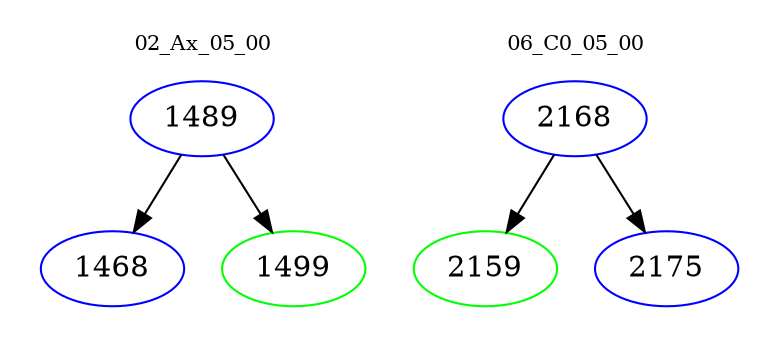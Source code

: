 digraph{
subgraph cluster_0 {
color = white
label = "02_Ax_05_00";
fontsize=10;
T0_1489 [label="1489", color="blue"]
T0_1489 -> T0_1468 [color="black"]
T0_1468 [label="1468", color="blue"]
T0_1489 -> T0_1499 [color="black"]
T0_1499 [label="1499", color="green"]
}
subgraph cluster_1 {
color = white
label = "06_C0_05_00";
fontsize=10;
T1_2168 [label="2168", color="blue"]
T1_2168 -> T1_2159 [color="black"]
T1_2159 [label="2159", color="green"]
T1_2168 -> T1_2175 [color="black"]
T1_2175 [label="2175", color="blue"]
}
}
